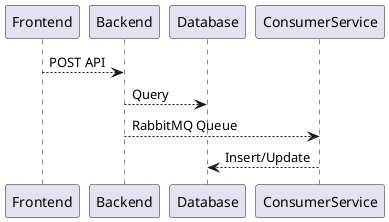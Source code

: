 @startuml MicroserviceArchitecture
Frontend --> Backend : POST API
Backend --> Database : Query
Backend --> ConsumerService : RabbitMQ Queue
ConsumerService --> Database : Insert/Update
@enduml
